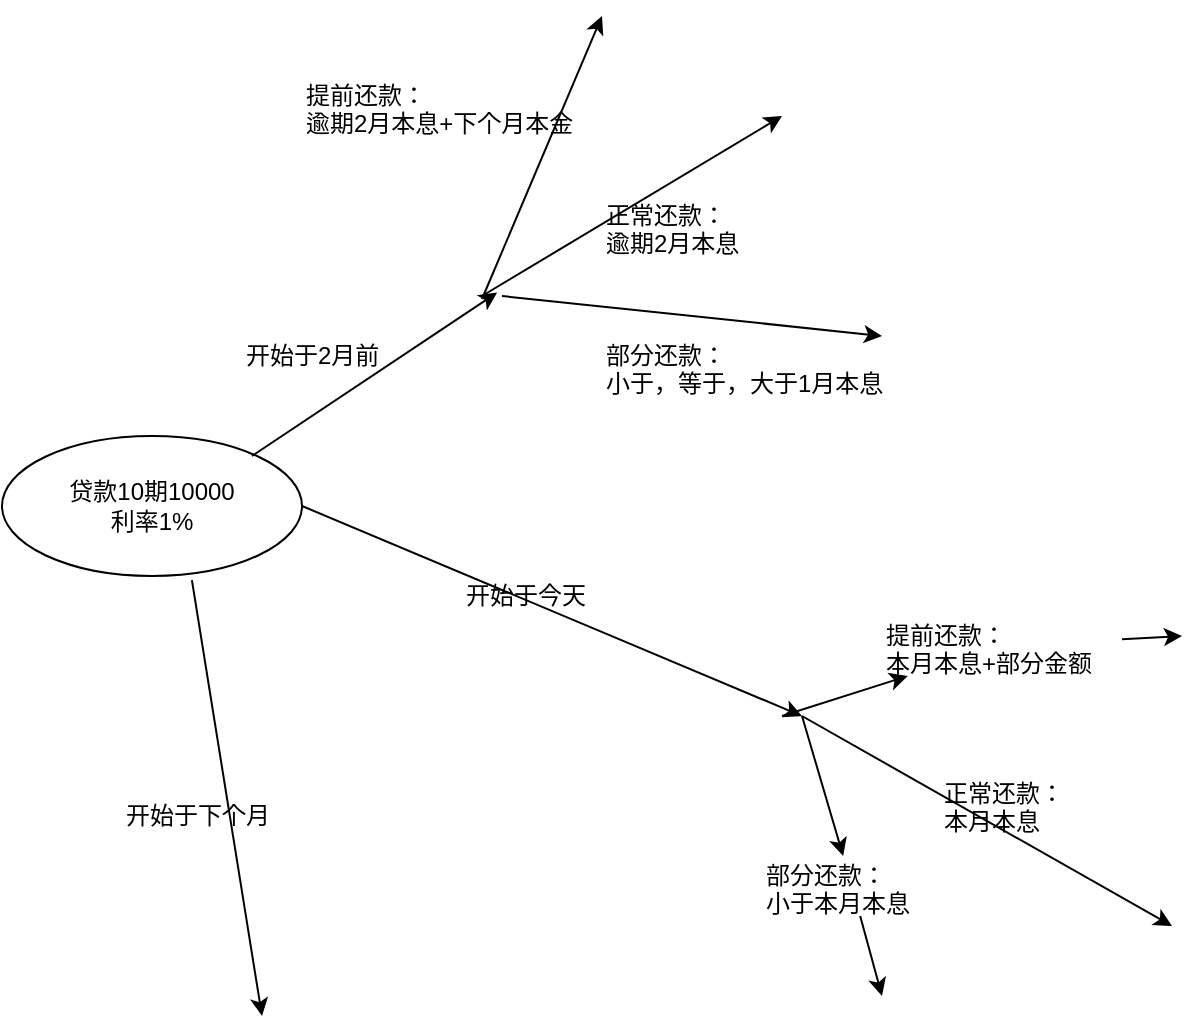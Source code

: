 <mxfile version="12.1.8" type="github" pages="1">
  <diagram id="kDdFf20i7cY6Q7IxDO60" name="Page-1">
    <mxGraphModel dx="1408" dy="1885" grid="1" gridSize="10" guides="1" tooltips="1" connect="1" arrows="1" fold="1" page="1" pageScale="1" pageWidth="850" pageHeight="1100" math="0" shadow="0">
      <root>
        <mxCell id="0"/>
        <mxCell id="1" parent="0"/>
        <mxCell id="_YFxXZZmRDHlJ9h84MQX-2" value="&lt;div&gt;贷款10期10000&lt;/div&gt;&lt;div&gt;利率1%&lt;br&gt;&lt;/div&gt;" style="ellipse;whiteSpace=wrap;html=1;" vertex="1" parent="1">
          <mxGeometry x="20" y="180" width="150" height="70" as="geometry"/>
        </mxCell>
        <mxCell id="_YFxXZZmRDHlJ9h84MQX-4" value="" style="endArrow=classic;html=1;entryX=0;entryY=1;entryDx=0;entryDy=0;" edge="1" parent="1">
          <mxGeometry width="50" height="50" relative="1" as="geometry">
            <mxPoint x="145" y="190" as="sourcePoint"/>
            <mxPoint x="267.574" y="108.284" as="targetPoint"/>
          </mxGeometry>
        </mxCell>
        <mxCell id="_YFxXZZmRDHlJ9h84MQX-6" value="&lt;div&gt;开始于2月前&lt;/div&gt;&lt;div&gt;&lt;br&gt;&lt;/div&gt;" style="text;html=1;resizable=0;points=[];autosize=1;align=left;verticalAlign=top;spacingTop=-4;" vertex="1" parent="1">
          <mxGeometry x="140" y="130" width="80" height="30" as="geometry"/>
        </mxCell>
        <mxCell id="_YFxXZZmRDHlJ9h84MQX-12" value="" style="endArrow=classic;html=1;exitX=0.633;exitY=1.029;exitDx=0;exitDy=0;exitPerimeter=0;" edge="1" parent="1" source="_YFxXZZmRDHlJ9h84MQX-2">
          <mxGeometry width="50" height="50" relative="1" as="geometry">
            <mxPoint x="20" y="320" as="sourcePoint"/>
            <mxPoint x="150" y="470" as="targetPoint"/>
          </mxGeometry>
        </mxCell>
        <mxCell id="_YFxXZZmRDHlJ9h84MQX-13" value="开始于下个月" style="text;html=1;resizable=0;points=[];autosize=1;align=left;verticalAlign=top;spacingTop=-4;" vertex="1" parent="1">
          <mxGeometry x="80" y="360" width="90" height="20" as="geometry"/>
        </mxCell>
        <mxCell id="_YFxXZZmRDHlJ9h84MQX-14" value="" style="endArrow=classic;html=1;" edge="1" parent="1">
          <mxGeometry width="50" height="50" relative="1" as="geometry">
            <mxPoint x="260" y="111.5" as="sourcePoint"/>
            <mxPoint x="320" y="-30" as="targetPoint"/>
          </mxGeometry>
        </mxCell>
        <mxCell id="_YFxXZZmRDHlJ9h84MQX-15" value="&lt;div&gt;提前还款：&lt;/div&gt;&lt;div&gt;逾期2月本息+下个月本金&lt;br&gt;&lt;/div&gt;" style="text;html=1;resizable=0;points=[];autosize=1;align=left;verticalAlign=top;spacingTop=-4;" vertex="1" parent="1">
          <mxGeometry x="170" width="150" height="30" as="geometry"/>
        </mxCell>
        <mxCell id="_YFxXZZmRDHlJ9h84MQX-16" value="" style="endArrow=classic;html=1;" edge="1" parent="1">
          <mxGeometry width="50" height="50" relative="1" as="geometry">
            <mxPoint x="260" y="110" as="sourcePoint"/>
            <mxPoint x="410" y="20" as="targetPoint"/>
          </mxGeometry>
        </mxCell>
        <mxCell id="_YFxXZZmRDHlJ9h84MQX-18" value="&lt;div&gt;正常还款：&lt;/div&gt;&lt;div&gt;逾期2月本息&lt;br&gt;&lt;/div&gt;" style="text;html=1;resizable=0;points=[];autosize=1;align=left;verticalAlign=top;spacingTop=-4;" vertex="1" parent="1">
          <mxGeometry x="320" y="60" width="80" height="30" as="geometry"/>
        </mxCell>
        <mxCell id="_YFxXZZmRDHlJ9h84MQX-19" value="" style="endArrow=classic;html=1;" edge="1" parent="1">
          <mxGeometry width="50" height="50" relative="1" as="geometry">
            <mxPoint x="270" y="110" as="sourcePoint"/>
            <mxPoint x="460" y="130" as="targetPoint"/>
          </mxGeometry>
        </mxCell>
        <mxCell id="_YFxXZZmRDHlJ9h84MQX-8" value="开始于今天" style="text;html=1;resizable=0;points=[];autosize=1;align=left;verticalAlign=top;spacingTop=-4;" vertex="1" parent="1">
          <mxGeometry x="250" y="250" width="80" height="20" as="geometry"/>
        </mxCell>
        <mxCell id="_YFxXZZmRDHlJ9h84MQX-21" value="" style="endArrow=classic;html=1;exitX=1;exitY=0.5;exitDx=0;exitDy=0;" edge="1" parent="1" source="_YFxXZZmRDHlJ9h84MQX-2">
          <mxGeometry width="50" height="50" relative="1" as="geometry">
            <mxPoint x="20" y="550" as="sourcePoint"/>
            <mxPoint x="420" y="320" as="targetPoint"/>
          </mxGeometry>
        </mxCell>
        <mxCell id="_YFxXZZmRDHlJ9h84MQX-22" value="&lt;div&gt;部分还款：&lt;/div&gt;&lt;div&gt;小于，等于，大于1月本息&lt;br&gt;&lt;/div&gt;" style="text;html=1;resizable=0;points=[];autosize=1;align=left;verticalAlign=top;spacingTop=-4;" vertex="1" parent="1">
          <mxGeometry x="320" y="130" width="150" height="30" as="geometry"/>
        </mxCell>
        <mxCell id="_YFxXZZmRDHlJ9h84MQX-23" value="" style="endArrow=classic;html=1;" edge="1" parent="1" source="_YFxXZZmRDHlJ9h84MQX-24">
          <mxGeometry width="50" height="50" relative="1" as="geometry">
            <mxPoint x="410" y="320" as="sourcePoint"/>
            <mxPoint x="610" y="280" as="targetPoint"/>
          </mxGeometry>
        </mxCell>
        <mxCell id="_YFxXZZmRDHlJ9h84MQX-24" value="&lt;div&gt;提前还款：&lt;/div&gt;&lt;div&gt;本月本息+部分金额&lt;br&gt;&lt;/div&gt;" style="text;html=1;resizable=0;points=[];autosize=1;align=left;verticalAlign=top;spacingTop=-4;" vertex="1" parent="1">
          <mxGeometry x="460" y="270" width="120" height="30" as="geometry"/>
        </mxCell>
        <mxCell id="_YFxXZZmRDHlJ9h84MQX-25" value="" style="endArrow=classic;html=1;" edge="1" parent="1" target="_YFxXZZmRDHlJ9h84MQX-24">
          <mxGeometry width="50" height="50" relative="1" as="geometry">
            <mxPoint x="410" y="320" as="sourcePoint"/>
            <mxPoint x="610" y="280" as="targetPoint"/>
          </mxGeometry>
        </mxCell>
        <mxCell id="_YFxXZZmRDHlJ9h84MQX-26" value="" style="endArrow=classic;html=1;" edge="1" parent="1">
          <mxGeometry width="50" height="50" relative="1" as="geometry">
            <mxPoint x="420" y="320" as="sourcePoint"/>
            <mxPoint x="605" y="425" as="targetPoint"/>
          </mxGeometry>
        </mxCell>
        <mxCell id="_YFxXZZmRDHlJ9h84MQX-27" value="&lt;div&gt;正常还款：&lt;/div&gt;&lt;div&gt;本月本息&lt;br&gt;&lt;/div&gt;" style="text;html=1;resizable=0;points=[];autosize=1;align=left;verticalAlign=top;spacingTop=-4;" vertex="1" parent="1">
          <mxGeometry x="489" y="349" width="80" height="30" as="geometry"/>
        </mxCell>
        <mxCell id="_YFxXZZmRDHlJ9h84MQX-28" value="" style="endArrow=classic;html=1;" edge="1" parent="1" source="_YFxXZZmRDHlJ9h84MQX-29">
          <mxGeometry width="50" height="50" relative="1" as="geometry">
            <mxPoint x="420" y="320" as="sourcePoint"/>
            <mxPoint x="460" y="460" as="targetPoint"/>
          </mxGeometry>
        </mxCell>
        <mxCell id="_YFxXZZmRDHlJ9h84MQX-29" value="&lt;div&gt;部分还款：&lt;/div&gt;&lt;div&gt;小于本月本息&lt;br&gt;&lt;/div&gt;" style="text;html=1;resizable=0;points=[];autosize=1;align=left;verticalAlign=top;spacingTop=-4;" vertex="1" parent="1">
          <mxGeometry x="400" y="390" width="90" height="30" as="geometry"/>
        </mxCell>
        <mxCell id="_YFxXZZmRDHlJ9h84MQX-30" value="" style="endArrow=classic;html=1;" edge="1" parent="1" target="_YFxXZZmRDHlJ9h84MQX-29">
          <mxGeometry width="50" height="50" relative="1" as="geometry">
            <mxPoint x="420" y="320" as="sourcePoint"/>
            <mxPoint x="460" y="460" as="targetPoint"/>
          </mxGeometry>
        </mxCell>
      </root>
    </mxGraphModel>
  </diagram>
</mxfile>

